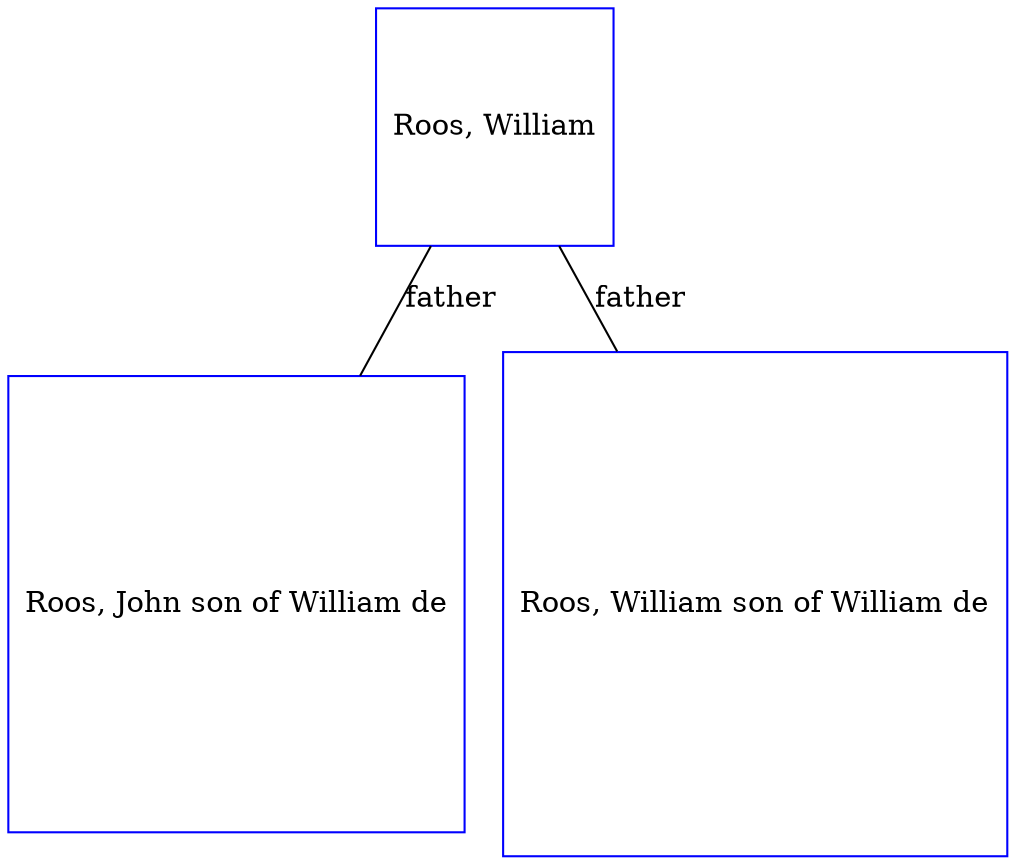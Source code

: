 digraph D {
    edge [dir=none];    node [shape=box];    "011375"   [label="Roos, John son of William de", shape=box, regular=1, color="blue"] ;
"008253"   [label="Roos, William son of William de", shape=box, regular=1, color="blue"] ;
"007042"   [label="Roos, William", shape=box, regular=1, color="blue"] ;
007042->011375 [label="father",arrowsize=0.0]; 
007042->008253 [label="father",arrowsize=0.0]; 
}